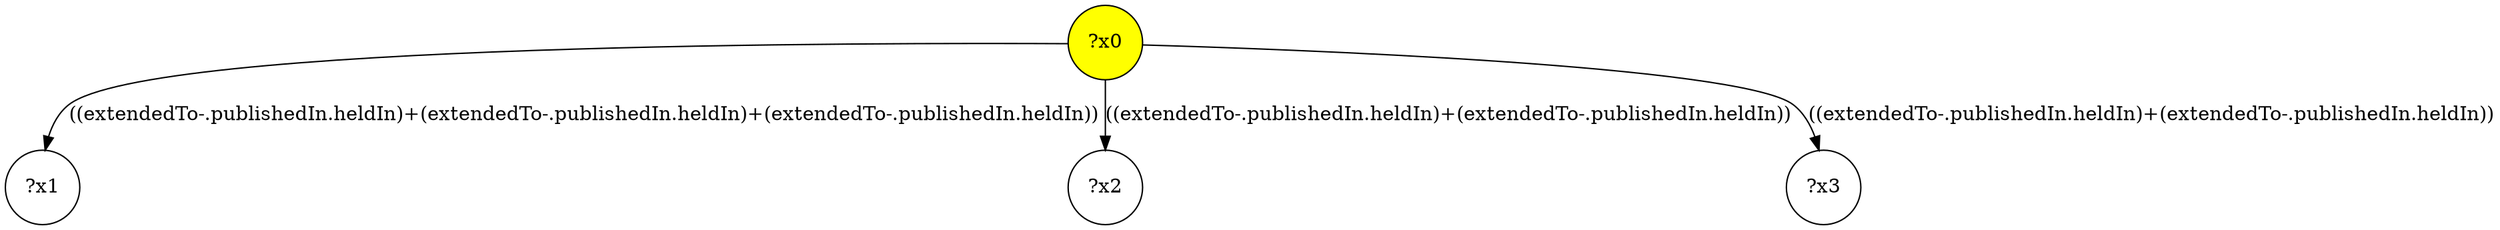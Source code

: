 digraph g {
	x0 [fillcolor="yellow", style="filled," shape=circle, label="?x0"];
	x1 [shape=circle, label="?x1"];
	x0 -> x1 [label="((extendedTo-.publishedIn.heldIn)+(extendedTo-.publishedIn.heldIn)+(extendedTo-.publishedIn.heldIn))"];
	x2 [shape=circle, label="?x2"];
	x0 -> x2 [label="((extendedTo-.publishedIn.heldIn)+(extendedTo-.publishedIn.heldIn))"];
	x3 [shape=circle, label="?x3"];
	x0 -> x3 [label="((extendedTo-.publishedIn.heldIn)+(extendedTo-.publishedIn.heldIn))"];
}
